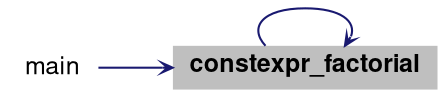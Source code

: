 digraph "constexpr_factorial"
{
 // LATEX_PDF_SIZE
  bgcolor="transparent";
  edge [fontname="Helvetica,Arial,sans-serif",fontsize=15,labelfontsize=15 arrowhead=open arrowtail=open arrowsize=0.5];
  node [fontname="Helvetica,Arial,sans-serif",fontsize=15,fontsize=12 shape=plaintext];
  rankdir="RL";
  Node1 [label=<<b>constexpr_factorial</b>>,height=0.2,width=0.4,color="black", fillcolor="grey75", style="filled", fontcolor="black",tooltip="https://en.cppreference.com/w/cpp/language/constexpr"];
  Node1 -> Node1 [dir="back",color="midnightblue",style="solid"];
  Node1 -> Node2 [dir="back",color="midnightblue",style="solid"];
  Node2 [label="main",height=0.2,width=0.4,color="black",URL="$group__CPP11.html#ga840291bc02cba5474a4cb46a9b9566fe",tooltip=" "];
}
